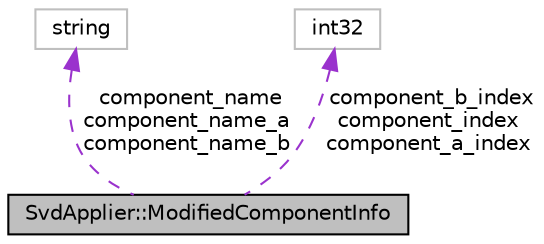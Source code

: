 digraph "SvdApplier::ModifiedComponentInfo"
{
  edge [fontname="Helvetica",fontsize="10",labelfontname="Helvetica",labelfontsize="10"];
  node [fontname="Helvetica",fontsize="10",shape=record];
  Node1 [label="SvdApplier::ModifiedComponentInfo",height=0.2,width=0.4,color="black", fillcolor="grey75", style="filled", fontcolor="black"];
  Node2 -> Node1 [dir="back",color="darkorchid3",fontsize="10",style="dashed",label=" component_name\ncomponent_name_a\ncomponent_name_b" ,fontname="Helvetica"];
  Node2 [label="string",height=0.2,width=0.4,color="grey75", fillcolor="white", style="filled"];
  Node3 -> Node1 [dir="back",color="darkorchid3",fontsize="10",style="dashed",label=" component_b_index\ncomponent_index\ncomponent_a_index" ,fontname="Helvetica"];
  Node3 [label="int32",height=0.2,width=0.4,color="grey75", fillcolor="white", style="filled"];
}
